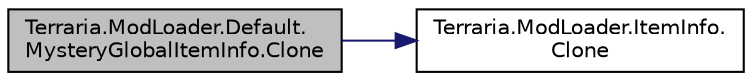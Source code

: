 digraph "Terraria.ModLoader.Default.MysteryGlobalItemInfo.Clone"
{
  edge [fontname="Helvetica",fontsize="10",labelfontname="Helvetica",labelfontsize="10"];
  node [fontname="Helvetica",fontsize="10",shape=record];
  rankdir="LR";
  Node0 [label="Terraria.ModLoader.Default.\lMysteryGlobalItemInfo.Clone",height=0.2,width=0.4,color="black", fillcolor="grey75", style="filled", fontcolor="black"];
  Node0 -> Node1 [color="midnightblue",fontsize="10",style="solid",fontname="Helvetica"];
  Node1 [label="Terraria.ModLoader.ItemInfo.\lClone",height=0.2,width=0.4,color="black", fillcolor="white", style="filled",URL="$class_terraria_1_1_mod_loader_1_1_item_info.html#a68f94e9d6edafc152c5b8002bd2cd2be",tooltip="Returns a clone of this ItemInfo. By default this will return a memberwise clone; you will want to ov..."];
}
